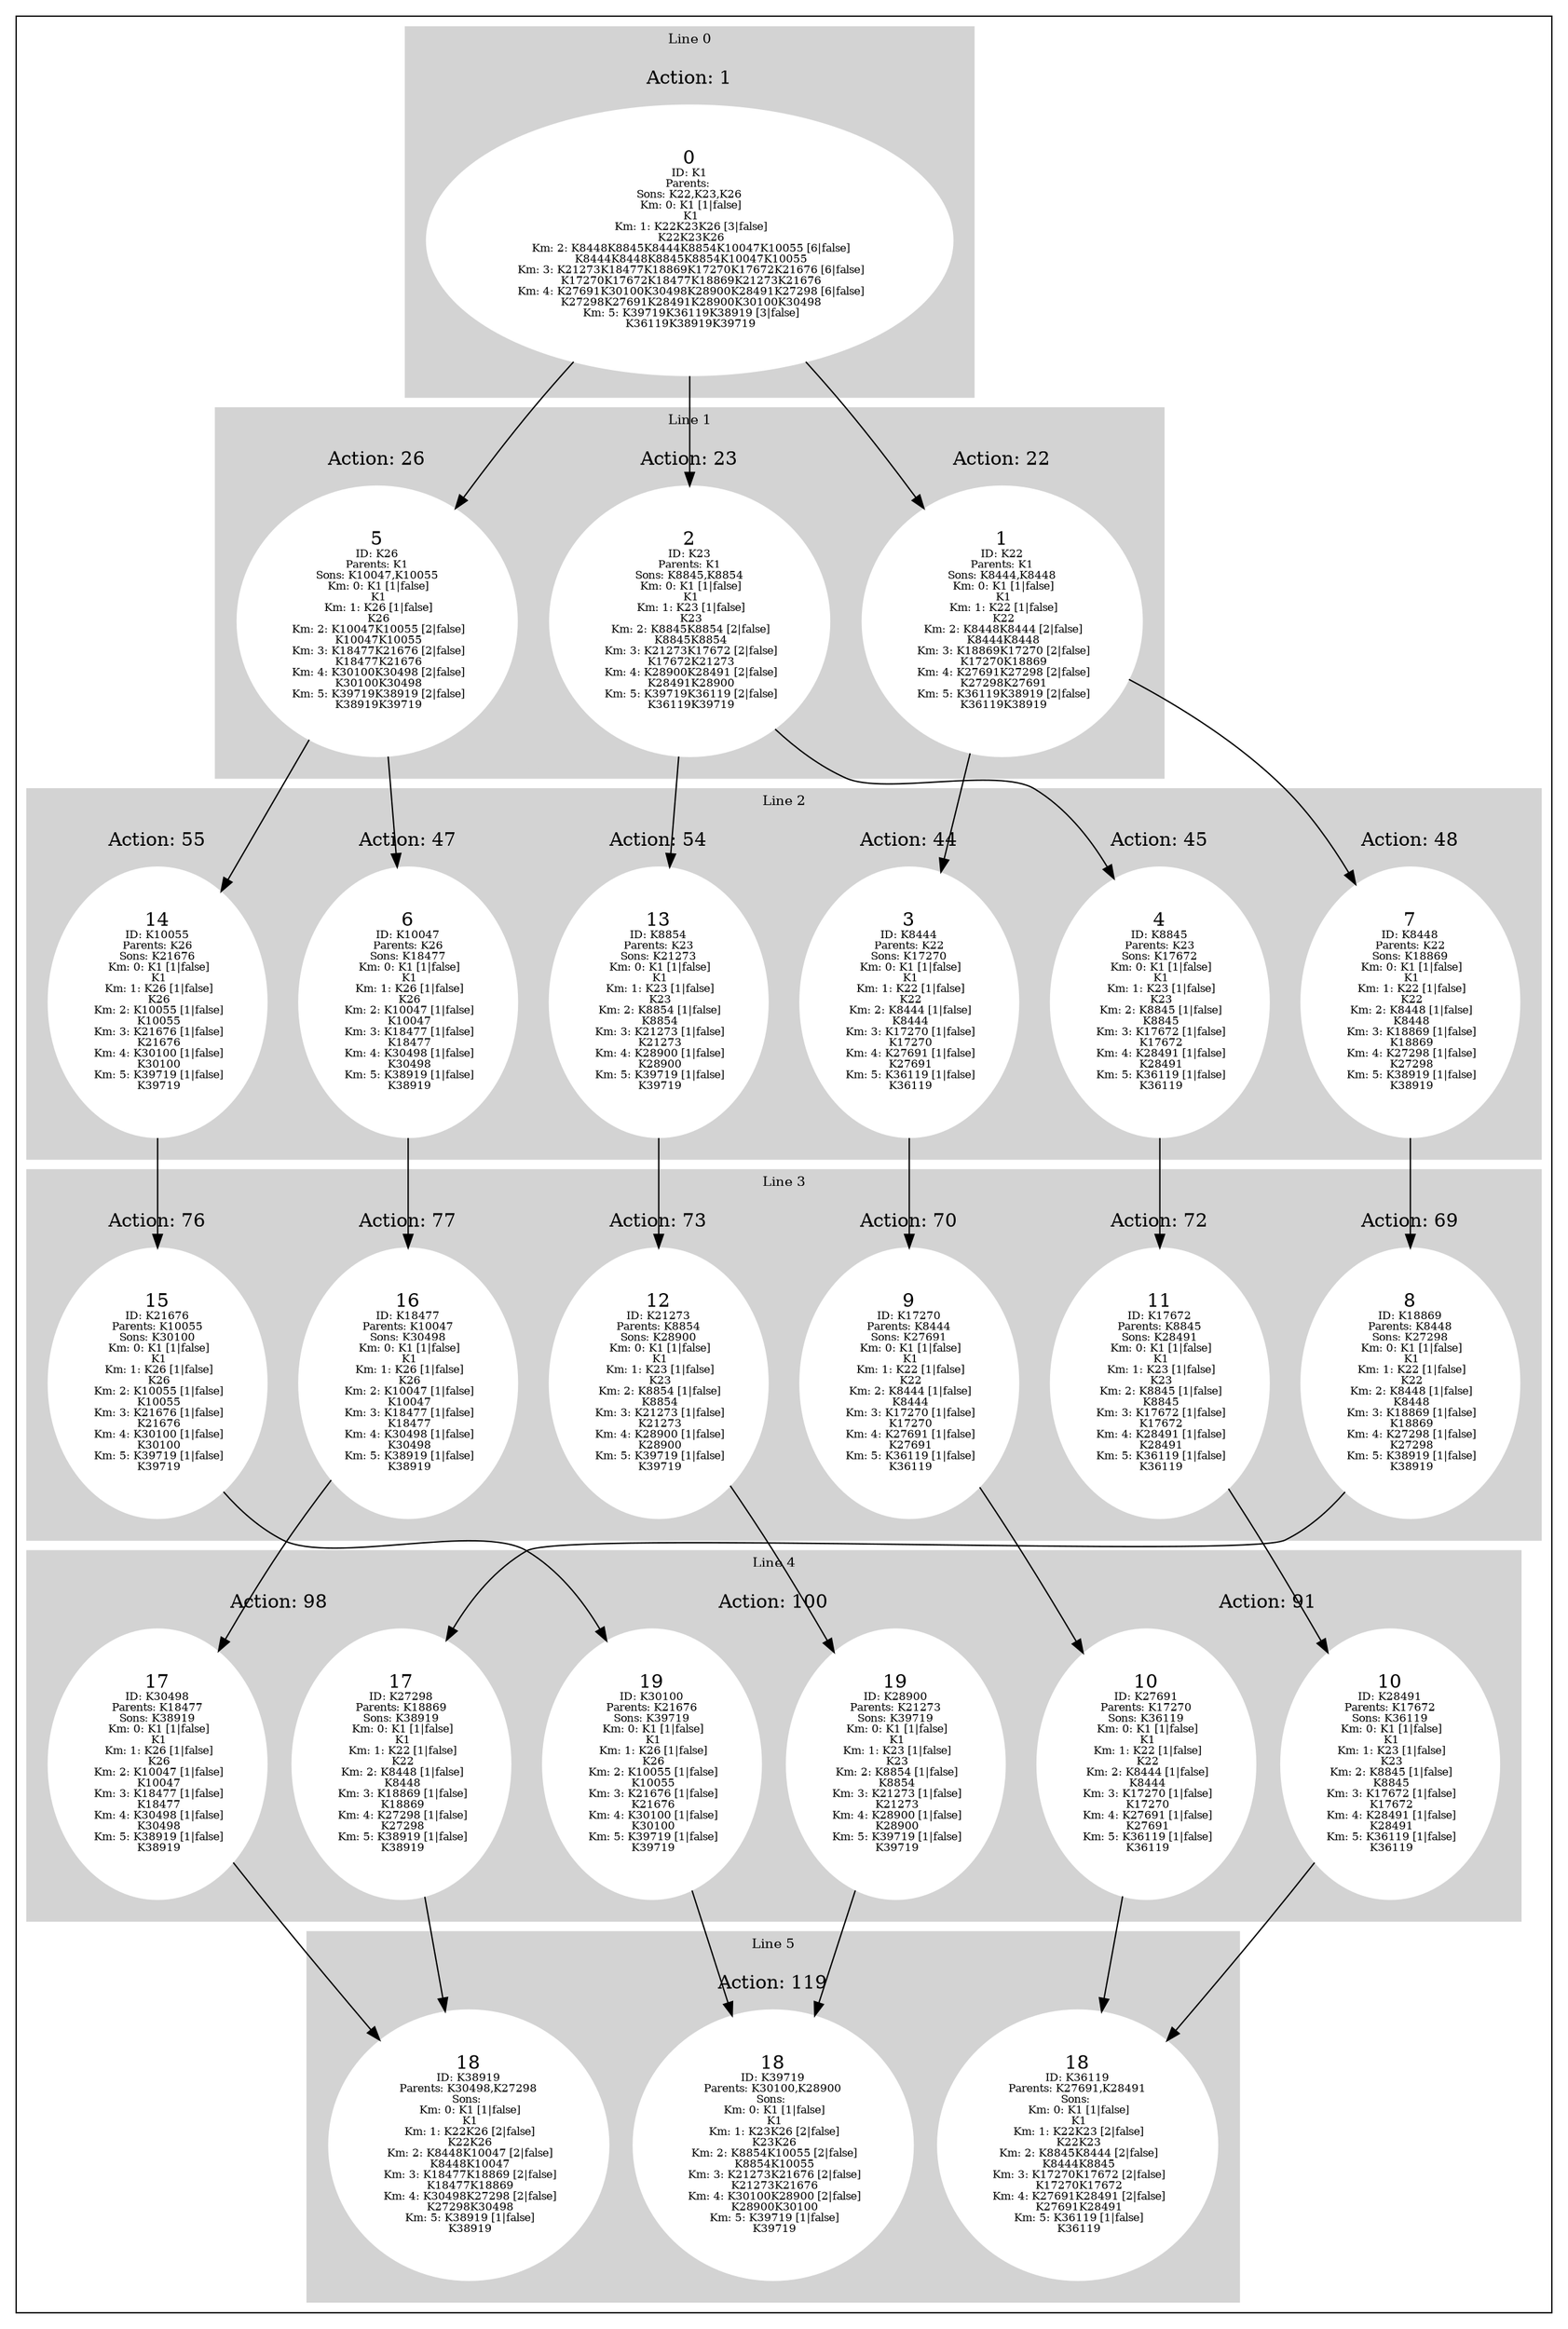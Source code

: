 digraph G {
subgraph cluster_info {
        subgraph cluster_0 {
        style=filled;
        color=lightgrey;
        node [style=filled,color=white];
        subgraph cluster_act_1 {
label = "Action: 1"step_K1 [label=<0<BR /><FONT POINT-SIZE="8">ID: K1</FONT><BR /><FONT POINT-SIZE="8">Parents: </FONT><BR /><FONT POINT-SIZE="8">Sons: K22,K23,K26</FONT><BR /><FONT POINT-SIZE="8"> Km: 0: K1 [1|false]<BR /> K1</FONT><BR /><FONT POINT-SIZE="8"> Km: 1: K22K23K26 [3|false]<BR /> K22K23K26</FONT><BR /><FONT POINT-SIZE="8"> Km: 2: K8448K8845K8444K8854K10047K10055 [6|false]<BR /> K8444K8448K8845K8854K10047K10055</FONT><BR /><FONT POINT-SIZE="8"> Km: 3: K21273K18477K18869K17270K17672K21676 [6|false]<BR /> K17270K17672K18477K18869K21273K21676</FONT><BR /><FONT POINT-SIZE="8"> Km: 4: K27691K30100K30498K28900K28491K27298 [6|false]<BR /> K27298K27691K28491K28900K30100K30498</FONT><BR /><FONT POINT-SIZE="8"> Km: 5: K39719K36119K38919 [3|false]<BR /> K36119K38919K39719</FONT>>]
}

        fontsize="10"
        label = "Line 0";
        }

        subgraph cluster_4 {
        style=filled;
        color=lightgrey;
        node [style=filled,color=white];
        subgraph cluster_act_91 {
label = "Action: 91"step_K27691 [label=<10<BR /><FONT POINT-SIZE="8">ID: K27691</FONT><BR /><FONT POINT-SIZE="8">Parents: K17270</FONT><BR /><FONT POINT-SIZE="8">Sons: K36119</FONT><BR /><FONT POINT-SIZE="8"> Km: 0: K1 [1|false]<BR /> K1</FONT><BR /><FONT POINT-SIZE="8"> Km: 1: K22 [1|false]<BR /> K22</FONT><BR /><FONT POINT-SIZE="8"> Km: 2: K8444 [1|false]<BR /> K8444</FONT><BR /><FONT POINT-SIZE="8"> Km: 3: K17270 [1|false]<BR /> K17270</FONT><BR /><FONT POINT-SIZE="8"> Km: 4: K27691 [1|false]<BR /> K27691</FONT><BR /><FONT POINT-SIZE="8"> Km: 5: K36119 [1|false]<BR /> K36119</FONT>>]
step_K28491 [label=<10<BR /><FONT POINT-SIZE="8">ID: K28491</FONT><BR /><FONT POINT-SIZE="8">Parents: K17672</FONT><BR /><FONT POINT-SIZE="8">Sons: K36119</FONT><BR /><FONT POINT-SIZE="8"> Km: 0: K1 [1|false]<BR /> K1</FONT><BR /><FONT POINT-SIZE="8"> Km: 1: K23 [1|false]<BR /> K23</FONT><BR /><FONT POINT-SIZE="8"> Km: 2: K8845 [1|false]<BR /> K8845</FONT><BR /><FONT POINT-SIZE="8"> Km: 3: K17672 [1|false]<BR /> K17672</FONT><BR /><FONT POINT-SIZE="8"> Km: 4: K28491 [1|false]<BR /> K28491</FONT><BR /><FONT POINT-SIZE="8"> Km: 5: K36119 [1|false]<BR /> K36119</FONT>>]
}
subgraph cluster_act_100 {
label = "Action: 100"step_K30100 [label=<19<BR /><FONT POINT-SIZE="8">ID: K30100</FONT><BR /><FONT POINT-SIZE="8">Parents: K21676</FONT><BR /><FONT POINT-SIZE="8">Sons: K39719</FONT><BR /><FONT POINT-SIZE="8"> Km: 0: K1 [1|false]<BR /> K1</FONT><BR /><FONT POINT-SIZE="8"> Km: 1: K26 [1|false]<BR /> K26</FONT><BR /><FONT POINT-SIZE="8"> Km: 2: K10055 [1|false]<BR /> K10055</FONT><BR /><FONT POINT-SIZE="8"> Km: 3: K21676 [1|false]<BR /> K21676</FONT><BR /><FONT POINT-SIZE="8"> Km: 4: K30100 [1|false]<BR /> K30100</FONT><BR /><FONT POINT-SIZE="8"> Km: 5: K39719 [1|false]<BR /> K39719</FONT>>]
step_K28900 [label=<19<BR /><FONT POINT-SIZE="8">ID: K28900</FONT><BR /><FONT POINT-SIZE="8">Parents: K21273</FONT><BR /><FONT POINT-SIZE="8">Sons: K39719</FONT><BR /><FONT POINT-SIZE="8"> Km: 0: K1 [1|false]<BR /> K1</FONT><BR /><FONT POINT-SIZE="8"> Km: 1: K23 [1|false]<BR /> K23</FONT><BR /><FONT POINT-SIZE="8"> Km: 2: K8854 [1|false]<BR /> K8854</FONT><BR /><FONT POINT-SIZE="8"> Km: 3: K21273 [1|false]<BR /> K21273</FONT><BR /><FONT POINT-SIZE="8"> Km: 4: K28900 [1|false]<BR /> K28900</FONT><BR /><FONT POINT-SIZE="8"> Km: 5: K39719 [1|false]<BR /> K39719</FONT>>]
}
subgraph cluster_act_98 {
label = "Action: 98"step_K30498 [label=<17<BR /><FONT POINT-SIZE="8">ID: K30498</FONT><BR /><FONT POINT-SIZE="8">Parents: K18477</FONT><BR /><FONT POINT-SIZE="8">Sons: K38919</FONT><BR /><FONT POINT-SIZE="8"> Km: 0: K1 [1|false]<BR /> K1</FONT><BR /><FONT POINT-SIZE="8"> Km: 1: K26 [1|false]<BR /> K26</FONT><BR /><FONT POINT-SIZE="8"> Km: 2: K10047 [1|false]<BR /> K10047</FONT><BR /><FONT POINT-SIZE="8"> Km: 3: K18477 [1|false]<BR /> K18477</FONT><BR /><FONT POINT-SIZE="8"> Km: 4: K30498 [1|false]<BR /> K30498</FONT><BR /><FONT POINT-SIZE="8"> Km: 5: K38919 [1|false]<BR /> K38919</FONT>>]
step_K27298 [label=<17<BR /><FONT POINT-SIZE="8">ID: K27298</FONT><BR /><FONT POINT-SIZE="8">Parents: K18869</FONT><BR /><FONT POINT-SIZE="8">Sons: K38919</FONT><BR /><FONT POINT-SIZE="8"> Km: 0: K1 [1|false]<BR /> K1</FONT><BR /><FONT POINT-SIZE="8"> Km: 1: K22 [1|false]<BR /> K22</FONT><BR /><FONT POINT-SIZE="8"> Km: 2: K8448 [1|false]<BR /> K8448</FONT><BR /><FONT POINT-SIZE="8"> Km: 3: K18869 [1|false]<BR /> K18869</FONT><BR /><FONT POINT-SIZE="8"> Km: 4: K27298 [1|false]<BR /> K27298</FONT><BR /><FONT POINT-SIZE="8"> Km: 5: K38919 [1|false]<BR /> K38919</FONT>>]
}
subgraph cluster_act_100 {
label = "Action: 100"step_K30100 [label=<19<BR /><FONT POINT-SIZE="8">ID: K30100</FONT><BR /><FONT POINT-SIZE="8">Parents: K21676</FONT><BR /><FONT POINT-SIZE="8">Sons: K39719</FONT><BR /><FONT POINT-SIZE="8"> Km: 0: K1 [1|false]<BR /> K1</FONT><BR /><FONT POINT-SIZE="8"> Km: 1: K26 [1|false]<BR /> K26</FONT><BR /><FONT POINT-SIZE="8"> Km: 2: K10055 [1|false]<BR /> K10055</FONT><BR /><FONT POINT-SIZE="8"> Km: 3: K21676 [1|false]<BR /> K21676</FONT><BR /><FONT POINT-SIZE="8"> Km: 4: K30100 [1|false]<BR /> K30100</FONT><BR /><FONT POINT-SIZE="8"> Km: 5: K39719 [1|false]<BR /> K39719</FONT>>]
step_K28900 [label=<19<BR /><FONT POINT-SIZE="8">ID: K28900</FONT><BR /><FONT POINT-SIZE="8">Parents: K21273</FONT><BR /><FONT POINT-SIZE="8">Sons: K39719</FONT><BR /><FONT POINT-SIZE="8"> Km: 0: K1 [1|false]<BR /> K1</FONT><BR /><FONT POINT-SIZE="8"> Km: 1: K23 [1|false]<BR /> K23</FONT><BR /><FONT POINT-SIZE="8"> Km: 2: K8854 [1|false]<BR /> K8854</FONT><BR /><FONT POINT-SIZE="8"> Km: 3: K21273 [1|false]<BR /> K21273</FONT><BR /><FONT POINT-SIZE="8"> Km: 4: K28900 [1|false]<BR /> K28900</FONT><BR /><FONT POINT-SIZE="8"> Km: 5: K39719 [1|false]<BR /> K39719</FONT>>]
}
subgraph cluster_act_91 {
label = "Action: 91"step_K27691 [label=<10<BR /><FONT POINT-SIZE="8">ID: K27691</FONT><BR /><FONT POINT-SIZE="8">Parents: K17270</FONT><BR /><FONT POINT-SIZE="8">Sons: K36119</FONT><BR /><FONT POINT-SIZE="8"> Km: 0: K1 [1|false]<BR /> K1</FONT><BR /><FONT POINT-SIZE="8"> Km: 1: K22 [1|false]<BR /> K22</FONT><BR /><FONT POINT-SIZE="8"> Km: 2: K8444 [1|false]<BR /> K8444</FONT><BR /><FONT POINT-SIZE="8"> Km: 3: K17270 [1|false]<BR /> K17270</FONT><BR /><FONT POINT-SIZE="8"> Km: 4: K27691 [1|false]<BR /> K27691</FONT><BR /><FONT POINT-SIZE="8"> Km: 5: K36119 [1|false]<BR /> K36119</FONT>>]
step_K28491 [label=<10<BR /><FONT POINT-SIZE="8">ID: K28491</FONT><BR /><FONT POINT-SIZE="8">Parents: K17672</FONT><BR /><FONT POINT-SIZE="8">Sons: K36119</FONT><BR /><FONT POINT-SIZE="8"> Km: 0: K1 [1|false]<BR /> K1</FONT><BR /><FONT POINT-SIZE="8"> Km: 1: K23 [1|false]<BR /> K23</FONT><BR /><FONT POINT-SIZE="8"> Km: 2: K8845 [1|false]<BR /> K8845</FONT><BR /><FONT POINT-SIZE="8"> Km: 3: K17672 [1|false]<BR /> K17672</FONT><BR /><FONT POINT-SIZE="8"> Km: 4: K28491 [1|false]<BR /> K28491</FONT><BR /><FONT POINT-SIZE="8"> Km: 5: K36119 [1|false]<BR /> K36119</FONT>>]
}
subgraph cluster_act_98 {
label = "Action: 98"step_K30498 [label=<17<BR /><FONT POINT-SIZE="8">ID: K30498</FONT><BR /><FONT POINT-SIZE="8">Parents: K18477</FONT><BR /><FONT POINT-SIZE="8">Sons: K38919</FONT><BR /><FONT POINT-SIZE="8"> Km: 0: K1 [1|false]<BR /> K1</FONT><BR /><FONT POINT-SIZE="8"> Km: 1: K26 [1|false]<BR /> K26</FONT><BR /><FONT POINT-SIZE="8"> Km: 2: K10047 [1|false]<BR /> K10047</FONT><BR /><FONT POINT-SIZE="8"> Km: 3: K18477 [1|false]<BR /> K18477</FONT><BR /><FONT POINT-SIZE="8"> Km: 4: K30498 [1|false]<BR /> K30498</FONT><BR /><FONT POINT-SIZE="8"> Km: 5: K38919 [1|false]<BR /> K38919</FONT>>]
step_K27298 [label=<17<BR /><FONT POINT-SIZE="8">ID: K27298</FONT><BR /><FONT POINT-SIZE="8">Parents: K18869</FONT><BR /><FONT POINT-SIZE="8">Sons: K38919</FONT><BR /><FONT POINT-SIZE="8"> Km: 0: K1 [1|false]<BR /> K1</FONT><BR /><FONT POINT-SIZE="8"> Km: 1: K22 [1|false]<BR /> K22</FONT><BR /><FONT POINT-SIZE="8"> Km: 2: K8448 [1|false]<BR /> K8448</FONT><BR /><FONT POINT-SIZE="8"> Km: 3: K18869 [1|false]<BR /> K18869</FONT><BR /><FONT POINT-SIZE="8"> Km: 4: K27298 [1|false]<BR /> K27298</FONT><BR /><FONT POINT-SIZE="8"> Km: 5: K38919 [1|false]<BR /> K38919</FONT>>]
}

        fontsize="10"
        label = "Line 4";
        }

        subgraph cluster_2 {
        style=filled;
        color=lightgrey;
        node [style=filled,color=white];
        subgraph cluster_act_48 {
label = "Action: 48"step_K8448 [label=<7<BR /><FONT POINT-SIZE="8">ID: K8448</FONT><BR /><FONT POINT-SIZE="8">Parents: K22</FONT><BR /><FONT POINT-SIZE="8">Sons: K18869</FONT><BR /><FONT POINT-SIZE="8"> Km: 0: K1 [1|false]<BR /> K1</FONT><BR /><FONT POINT-SIZE="8"> Km: 1: K22 [1|false]<BR /> K22</FONT><BR /><FONT POINT-SIZE="8"> Km: 2: K8448 [1|false]<BR /> K8448</FONT><BR /><FONT POINT-SIZE="8"> Km: 3: K18869 [1|false]<BR /> K18869</FONT><BR /><FONT POINT-SIZE="8"> Km: 4: K27298 [1|false]<BR /> K27298</FONT><BR /><FONT POINT-SIZE="8"> Km: 5: K38919 [1|false]<BR /> K38919</FONT>>]
}
subgraph cluster_act_45 {
label = "Action: 45"step_K8845 [label=<4<BR /><FONT POINT-SIZE="8">ID: K8845</FONT><BR /><FONT POINT-SIZE="8">Parents: K23</FONT><BR /><FONT POINT-SIZE="8">Sons: K17672</FONT><BR /><FONT POINT-SIZE="8"> Km: 0: K1 [1|false]<BR /> K1</FONT><BR /><FONT POINT-SIZE="8"> Km: 1: K23 [1|false]<BR /> K23</FONT><BR /><FONT POINT-SIZE="8"> Km: 2: K8845 [1|false]<BR /> K8845</FONT><BR /><FONT POINT-SIZE="8"> Km: 3: K17672 [1|false]<BR /> K17672</FONT><BR /><FONT POINT-SIZE="8"> Km: 4: K28491 [1|false]<BR /> K28491</FONT><BR /><FONT POINT-SIZE="8"> Km: 5: K36119 [1|false]<BR /> K36119</FONT>>]
}
subgraph cluster_act_44 {
label = "Action: 44"step_K8444 [label=<3<BR /><FONT POINT-SIZE="8">ID: K8444</FONT><BR /><FONT POINT-SIZE="8">Parents: K22</FONT><BR /><FONT POINT-SIZE="8">Sons: K17270</FONT><BR /><FONT POINT-SIZE="8"> Km: 0: K1 [1|false]<BR /> K1</FONT><BR /><FONT POINT-SIZE="8"> Km: 1: K22 [1|false]<BR /> K22</FONT><BR /><FONT POINT-SIZE="8"> Km: 2: K8444 [1|false]<BR /> K8444</FONT><BR /><FONT POINT-SIZE="8"> Km: 3: K17270 [1|false]<BR /> K17270</FONT><BR /><FONT POINT-SIZE="8"> Km: 4: K27691 [1|false]<BR /> K27691</FONT><BR /><FONT POINT-SIZE="8"> Km: 5: K36119 [1|false]<BR /> K36119</FONT>>]
}
subgraph cluster_act_54 {
label = "Action: 54"step_K8854 [label=<13<BR /><FONT POINT-SIZE="8">ID: K8854</FONT><BR /><FONT POINT-SIZE="8">Parents: K23</FONT><BR /><FONT POINT-SIZE="8">Sons: K21273</FONT><BR /><FONT POINT-SIZE="8"> Km: 0: K1 [1|false]<BR /> K1</FONT><BR /><FONT POINT-SIZE="8"> Km: 1: K23 [1|false]<BR /> K23</FONT><BR /><FONT POINT-SIZE="8"> Km: 2: K8854 [1|false]<BR /> K8854</FONT><BR /><FONT POINT-SIZE="8"> Km: 3: K21273 [1|false]<BR /> K21273</FONT><BR /><FONT POINT-SIZE="8"> Km: 4: K28900 [1|false]<BR /> K28900</FONT><BR /><FONT POINT-SIZE="8"> Km: 5: K39719 [1|false]<BR /> K39719</FONT>>]
}
subgraph cluster_act_47 {
label = "Action: 47"step_K10047 [label=<6<BR /><FONT POINT-SIZE="8">ID: K10047</FONT><BR /><FONT POINT-SIZE="8">Parents: K26</FONT><BR /><FONT POINT-SIZE="8">Sons: K18477</FONT><BR /><FONT POINT-SIZE="8"> Km: 0: K1 [1|false]<BR /> K1</FONT><BR /><FONT POINT-SIZE="8"> Km: 1: K26 [1|false]<BR /> K26</FONT><BR /><FONT POINT-SIZE="8"> Km: 2: K10047 [1|false]<BR /> K10047</FONT><BR /><FONT POINT-SIZE="8"> Km: 3: K18477 [1|false]<BR /> K18477</FONT><BR /><FONT POINT-SIZE="8"> Km: 4: K30498 [1|false]<BR /> K30498</FONT><BR /><FONT POINT-SIZE="8"> Km: 5: K38919 [1|false]<BR /> K38919</FONT>>]
}
subgraph cluster_act_55 {
label = "Action: 55"step_K10055 [label=<14<BR /><FONT POINT-SIZE="8">ID: K10055</FONT><BR /><FONT POINT-SIZE="8">Parents: K26</FONT><BR /><FONT POINT-SIZE="8">Sons: K21676</FONT><BR /><FONT POINT-SIZE="8"> Km: 0: K1 [1|false]<BR /> K1</FONT><BR /><FONT POINT-SIZE="8"> Km: 1: K26 [1|false]<BR /> K26</FONT><BR /><FONT POINT-SIZE="8"> Km: 2: K10055 [1|false]<BR /> K10055</FONT><BR /><FONT POINT-SIZE="8"> Km: 3: K21676 [1|false]<BR /> K21676</FONT><BR /><FONT POINT-SIZE="8"> Km: 4: K30100 [1|false]<BR /> K30100</FONT><BR /><FONT POINT-SIZE="8"> Km: 5: K39719 [1|false]<BR /> K39719</FONT>>]
}

        fontsize="10"
        label = "Line 2";
        }

        subgraph cluster_3 {
        style=filled;
        color=lightgrey;
        node [style=filled,color=white];
        subgraph cluster_act_73 {
label = "Action: 73"step_K21273 [label=<12<BR /><FONT POINT-SIZE="8">ID: K21273</FONT><BR /><FONT POINT-SIZE="8">Parents: K8854</FONT><BR /><FONT POINT-SIZE="8">Sons: K28900</FONT><BR /><FONT POINT-SIZE="8"> Km: 0: K1 [1|false]<BR /> K1</FONT><BR /><FONT POINT-SIZE="8"> Km: 1: K23 [1|false]<BR /> K23</FONT><BR /><FONT POINT-SIZE="8"> Km: 2: K8854 [1|false]<BR /> K8854</FONT><BR /><FONT POINT-SIZE="8"> Km: 3: K21273 [1|false]<BR /> K21273</FONT><BR /><FONT POINT-SIZE="8"> Km: 4: K28900 [1|false]<BR /> K28900</FONT><BR /><FONT POINT-SIZE="8"> Km: 5: K39719 [1|false]<BR /> K39719</FONT>>]
}
subgraph cluster_act_77 {
label = "Action: 77"step_K18477 [label=<16<BR /><FONT POINT-SIZE="8">ID: K18477</FONT><BR /><FONT POINT-SIZE="8">Parents: K10047</FONT><BR /><FONT POINT-SIZE="8">Sons: K30498</FONT><BR /><FONT POINT-SIZE="8"> Km: 0: K1 [1|false]<BR /> K1</FONT><BR /><FONT POINT-SIZE="8"> Km: 1: K26 [1|false]<BR /> K26</FONT><BR /><FONT POINT-SIZE="8"> Km: 2: K10047 [1|false]<BR /> K10047</FONT><BR /><FONT POINT-SIZE="8"> Km: 3: K18477 [1|false]<BR /> K18477</FONT><BR /><FONT POINT-SIZE="8"> Km: 4: K30498 [1|false]<BR /> K30498</FONT><BR /><FONT POINT-SIZE="8"> Km: 5: K38919 [1|false]<BR /> K38919</FONT>>]
}
subgraph cluster_act_69 {
label = "Action: 69"step_K18869 [label=<8<BR /><FONT POINT-SIZE="8">ID: K18869</FONT><BR /><FONT POINT-SIZE="8">Parents: K8448</FONT><BR /><FONT POINT-SIZE="8">Sons: K27298</FONT><BR /><FONT POINT-SIZE="8"> Km: 0: K1 [1|false]<BR /> K1</FONT><BR /><FONT POINT-SIZE="8"> Km: 1: K22 [1|false]<BR /> K22</FONT><BR /><FONT POINT-SIZE="8"> Km: 2: K8448 [1|false]<BR /> K8448</FONT><BR /><FONT POINT-SIZE="8"> Km: 3: K18869 [1|false]<BR /> K18869</FONT><BR /><FONT POINT-SIZE="8"> Km: 4: K27298 [1|false]<BR /> K27298</FONT><BR /><FONT POINT-SIZE="8"> Km: 5: K38919 [1|false]<BR /> K38919</FONT>>]
}
subgraph cluster_act_70 {
label = "Action: 70"step_K17270 [label=<9<BR /><FONT POINT-SIZE="8">ID: K17270</FONT><BR /><FONT POINT-SIZE="8">Parents: K8444</FONT><BR /><FONT POINT-SIZE="8">Sons: K27691</FONT><BR /><FONT POINT-SIZE="8"> Km: 0: K1 [1|false]<BR /> K1</FONT><BR /><FONT POINT-SIZE="8"> Km: 1: K22 [1|false]<BR /> K22</FONT><BR /><FONT POINT-SIZE="8"> Km: 2: K8444 [1|false]<BR /> K8444</FONT><BR /><FONT POINT-SIZE="8"> Km: 3: K17270 [1|false]<BR /> K17270</FONT><BR /><FONT POINT-SIZE="8"> Km: 4: K27691 [1|false]<BR /> K27691</FONT><BR /><FONT POINT-SIZE="8"> Km: 5: K36119 [1|false]<BR /> K36119</FONT>>]
}
subgraph cluster_act_72 {
label = "Action: 72"step_K17672 [label=<11<BR /><FONT POINT-SIZE="8">ID: K17672</FONT><BR /><FONT POINT-SIZE="8">Parents: K8845</FONT><BR /><FONT POINT-SIZE="8">Sons: K28491</FONT><BR /><FONT POINT-SIZE="8"> Km: 0: K1 [1|false]<BR /> K1</FONT><BR /><FONT POINT-SIZE="8"> Km: 1: K23 [1|false]<BR /> K23</FONT><BR /><FONT POINT-SIZE="8"> Km: 2: K8845 [1|false]<BR /> K8845</FONT><BR /><FONT POINT-SIZE="8"> Km: 3: K17672 [1|false]<BR /> K17672</FONT><BR /><FONT POINT-SIZE="8"> Km: 4: K28491 [1|false]<BR /> K28491</FONT><BR /><FONT POINT-SIZE="8"> Km: 5: K36119 [1|false]<BR /> K36119</FONT>>]
}
subgraph cluster_act_76 {
label = "Action: 76"step_K21676 [label=<15<BR /><FONT POINT-SIZE="8">ID: K21676</FONT><BR /><FONT POINT-SIZE="8">Parents: K10055</FONT><BR /><FONT POINT-SIZE="8">Sons: K30100</FONT><BR /><FONT POINT-SIZE="8"> Km: 0: K1 [1|false]<BR /> K1</FONT><BR /><FONT POINT-SIZE="8"> Km: 1: K26 [1|false]<BR /> K26</FONT><BR /><FONT POINT-SIZE="8"> Km: 2: K10055 [1|false]<BR /> K10055</FONT><BR /><FONT POINT-SIZE="8"> Km: 3: K21676 [1|false]<BR /> K21676</FONT><BR /><FONT POINT-SIZE="8"> Km: 4: K30100 [1|false]<BR /> K30100</FONT><BR /><FONT POINT-SIZE="8"> Km: 5: K39719 [1|false]<BR /> K39719</FONT>>]
}

        fontsize="10"
        label = "Line 3";
        }

        subgraph cluster_5 {
        style=filled;
        color=lightgrey;
        node [style=filled,color=white];
        subgraph cluster_act_119 {
label = "Action: 119"step_K39719 [label=<18<BR /><FONT POINT-SIZE="8">ID: K39719</FONT><BR /><FONT POINT-SIZE="8">Parents: K30100,K28900</FONT><BR /><FONT POINT-SIZE="8">Sons: </FONT><BR /><FONT POINT-SIZE="8"> Km: 0: K1 [1|false]<BR /> K1</FONT><BR /><FONT POINT-SIZE="8"> Km: 1: K23K26 [2|false]<BR /> K23K26</FONT><BR /><FONT POINT-SIZE="8"> Km: 2: K8854K10055 [2|false]<BR /> K8854K10055</FONT><BR /><FONT POINT-SIZE="8"> Km: 3: K21273K21676 [2|false]<BR /> K21273K21676</FONT><BR /><FONT POINT-SIZE="8"> Km: 4: K30100K28900 [2|false]<BR /> K28900K30100</FONT><BR /><FONT POINT-SIZE="8"> Km: 5: K39719 [1|false]<BR /> K39719</FONT>>]
step_K36119 [label=<18<BR /><FONT POINT-SIZE="8">ID: K36119</FONT><BR /><FONT POINT-SIZE="8">Parents: K27691,K28491</FONT><BR /><FONT POINT-SIZE="8">Sons: </FONT><BR /><FONT POINT-SIZE="8"> Km: 0: K1 [1|false]<BR /> K1</FONT><BR /><FONT POINT-SIZE="8"> Km: 1: K22K23 [2|false]<BR /> K22K23</FONT><BR /><FONT POINT-SIZE="8"> Km: 2: K8845K8444 [2|false]<BR /> K8444K8845</FONT><BR /><FONT POINT-SIZE="8"> Km: 3: K17270K17672 [2|false]<BR /> K17270K17672</FONT><BR /><FONT POINT-SIZE="8"> Km: 4: K27691K28491 [2|false]<BR /> K27691K28491</FONT><BR /><FONT POINT-SIZE="8"> Km: 5: K36119 [1|false]<BR /> K36119</FONT>>]
step_K38919 [label=<18<BR /><FONT POINT-SIZE="8">ID: K38919</FONT><BR /><FONT POINT-SIZE="8">Parents: K30498,K27298</FONT><BR /><FONT POINT-SIZE="8">Sons: </FONT><BR /><FONT POINT-SIZE="8"> Km: 0: K1 [1|false]<BR /> K1</FONT><BR /><FONT POINT-SIZE="8"> Km: 1: K22K26 [2|false]<BR /> K22K26</FONT><BR /><FONT POINT-SIZE="8"> Km: 2: K8448K10047 [2|false]<BR /> K8448K10047</FONT><BR /><FONT POINT-SIZE="8"> Km: 3: K18477K18869 [2|false]<BR /> K18477K18869</FONT><BR /><FONT POINT-SIZE="8"> Km: 4: K30498K27298 [2|false]<BR /> K27298K30498</FONT><BR /><FONT POINT-SIZE="8"> Km: 5: K38919 [1|false]<BR /> K38919</FONT>>]
}
subgraph cluster_act_119 {
label = "Action: 119"step_K39719 [label=<18<BR /><FONT POINT-SIZE="8">ID: K39719</FONT><BR /><FONT POINT-SIZE="8">Parents: K30100,K28900</FONT><BR /><FONT POINT-SIZE="8">Sons: </FONT><BR /><FONT POINT-SIZE="8"> Km: 0: K1 [1|false]<BR /> K1</FONT><BR /><FONT POINT-SIZE="8"> Km: 1: K23K26 [2|false]<BR /> K23K26</FONT><BR /><FONT POINT-SIZE="8"> Km: 2: K8854K10055 [2|false]<BR /> K8854K10055</FONT><BR /><FONT POINT-SIZE="8"> Km: 3: K21273K21676 [2|false]<BR /> K21273K21676</FONT><BR /><FONT POINT-SIZE="8"> Km: 4: K30100K28900 [2|false]<BR /> K28900K30100</FONT><BR /><FONT POINT-SIZE="8"> Km: 5: K39719 [1|false]<BR /> K39719</FONT>>]
step_K36119 [label=<18<BR /><FONT POINT-SIZE="8">ID: K36119</FONT><BR /><FONT POINT-SIZE="8">Parents: K27691,K28491</FONT><BR /><FONT POINT-SIZE="8">Sons: </FONT><BR /><FONT POINT-SIZE="8"> Km: 0: K1 [1|false]<BR /> K1</FONT><BR /><FONT POINT-SIZE="8"> Km: 1: K22K23 [2|false]<BR /> K22K23</FONT><BR /><FONT POINT-SIZE="8"> Km: 2: K8845K8444 [2|false]<BR /> K8444K8845</FONT><BR /><FONT POINT-SIZE="8"> Km: 3: K17270K17672 [2|false]<BR /> K17270K17672</FONT><BR /><FONT POINT-SIZE="8"> Km: 4: K27691K28491 [2|false]<BR /> K27691K28491</FONT><BR /><FONT POINT-SIZE="8"> Km: 5: K36119 [1|false]<BR /> K36119</FONT>>]
step_K38919 [label=<18<BR /><FONT POINT-SIZE="8">ID: K38919</FONT><BR /><FONT POINT-SIZE="8">Parents: K30498,K27298</FONT><BR /><FONT POINT-SIZE="8">Sons: </FONT><BR /><FONT POINT-SIZE="8"> Km: 0: K1 [1|false]<BR /> K1</FONT><BR /><FONT POINT-SIZE="8"> Km: 1: K22K26 [2|false]<BR /> K22K26</FONT><BR /><FONT POINT-SIZE="8"> Km: 2: K8448K10047 [2|false]<BR /> K8448K10047</FONT><BR /><FONT POINT-SIZE="8"> Km: 3: K18477K18869 [2|false]<BR /> K18477K18869</FONT><BR /><FONT POINT-SIZE="8"> Km: 4: K30498K27298 [2|false]<BR /> K27298K30498</FONT><BR /><FONT POINT-SIZE="8"> Km: 5: K38919 [1|false]<BR /> K38919</FONT>>]
}
subgraph cluster_act_119 {
label = "Action: 119"step_K39719 [label=<18<BR /><FONT POINT-SIZE="8">ID: K39719</FONT><BR /><FONT POINT-SIZE="8">Parents: K30100,K28900</FONT><BR /><FONT POINT-SIZE="8">Sons: </FONT><BR /><FONT POINT-SIZE="8"> Km: 0: K1 [1|false]<BR /> K1</FONT><BR /><FONT POINT-SIZE="8"> Km: 1: K23K26 [2|false]<BR /> K23K26</FONT><BR /><FONT POINT-SIZE="8"> Km: 2: K8854K10055 [2|false]<BR /> K8854K10055</FONT><BR /><FONT POINT-SIZE="8"> Km: 3: K21273K21676 [2|false]<BR /> K21273K21676</FONT><BR /><FONT POINT-SIZE="8"> Km: 4: K30100K28900 [2|false]<BR /> K28900K30100</FONT><BR /><FONT POINT-SIZE="8"> Km: 5: K39719 [1|false]<BR /> K39719</FONT>>]
step_K36119 [label=<18<BR /><FONT POINT-SIZE="8">ID: K36119</FONT><BR /><FONT POINT-SIZE="8">Parents: K27691,K28491</FONT><BR /><FONT POINT-SIZE="8">Sons: </FONT><BR /><FONT POINT-SIZE="8"> Km: 0: K1 [1|false]<BR /> K1</FONT><BR /><FONT POINT-SIZE="8"> Km: 1: K22K23 [2|false]<BR /> K22K23</FONT><BR /><FONT POINT-SIZE="8"> Km: 2: K8845K8444 [2|false]<BR /> K8444K8845</FONT><BR /><FONT POINT-SIZE="8"> Km: 3: K17270K17672 [2|false]<BR /> K17270K17672</FONT><BR /><FONT POINT-SIZE="8"> Km: 4: K27691K28491 [2|false]<BR /> K27691K28491</FONT><BR /><FONT POINT-SIZE="8"> Km: 5: K36119 [1|false]<BR /> K36119</FONT>>]
step_K38919 [label=<18<BR /><FONT POINT-SIZE="8">ID: K38919</FONT><BR /><FONT POINT-SIZE="8">Parents: K30498,K27298</FONT><BR /><FONT POINT-SIZE="8">Sons: </FONT><BR /><FONT POINT-SIZE="8"> Km: 0: K1 [1|false]<BR /> K1</FONT><BR /><FONT POINT-SIZE="8"> Km: 1: K22K26 [2|false]<BR /> K22K26</FONT><BR /><FONT POINT-SIZE="8"> Km: 2: K8448K10047 [2|false]<BR /> K8448K10047</FONT><BR /><FONT POINT-SIZE="8"> Km: 3: K18477K18869 [2|false]<BR /> K18477K18869</FONT><BR /><FONT POINT-SIZE="8"> Km: 4: K30498K27298 [2|false]<BR /> K27298K30498</FONT><BR /><FONT POINT-SIZE="8"> Km: 5: K38919 [1|false]<BR /> K38919</FONT>>]
}

        fontsize="10"
        label = "Line 5";
        }

        subgraph cluster_1 {
        style=filled;
        color=lightgrey;
        node [style=filled,color=white];
        subgraph cluster_act_22 {
label = "Action: 22"step_K22 [label=<1<BR /><FONT POINT-SIZE="8">ID: K22</FONT><BR /><FONT POINT-SIZE="8">Parents: K1</FONT><BR /><FONT POINT-SIZE="8">Sons: K8444,K8448</FONT><BR /><FONT POINT-SIZE="8"> Km: 0: K1 [1|false]<BR /> K1</FONT><BR /><FONT POINT-SIZE="8"> Km: 1: K22 [1|false]<BR /> K22</FONT><BR /><FONT POINT-SIZE="8"> Km: 2: K8448K8444 [2|false]<BR /> K8444K8448</FONT><BR /><FONT POINT-SIZE="8"> Km: 3: K18869K17270 [2|false]<BR /> K17270K18869</FONT><BR /><FONT POINT-SIZE="8"> Km: 4: K27691K27298 [2|false]<BR /> K27298K27691</FONT><BR /><FONT POINT-SIZE="8"> Km: 5: K36119K38919 [2|false]<BR /> K36119K38919</FONT>>]
}
subgraph cluster_act_23 {
label = "Action: 23"step_K23 [label=<2<BR /><FONT POINT-SIZE="8">ID: K23</FONT><BR /><FONT POINT-SIZE="8">Parents: K1</FONT><BR /><FONT POINT-SIZE="8">Sons: K8845,K8854</FONT><BR /><FONT POINT-SIZE="8"> Km: 0: K1 [1|false]<BR /> K1</FONT><BR /><FONT POINT-SIZE="8"> Km: 1: K23 [1|false]<BR /> K23</FONT><BR /><FONT POINT-SIZE="8"> Km: 2: K8845K8854 [2|false]<BR /> K8845K8854</FONT><BR /><FONT POINT-SIZE="8"> Km: 3: K21273K17672 [2|false]<BR /> K17672K21273</FONT><BR /><FONT POINT-SIZE="8"> Km: 4: K28900K28491 [2|false]<BR /> K28491K28900</FONT><BR /><FONT POINT-SIZE="8"> Km: 5: K39719K36119 [2|false]<BR /> K36119K39719</FONT>>]
}
subgraph cluster_act_26 {
label = "Action: 26"step_K26 [label=<5<BR /><FONT POINT-SIZE="8">ID: K26</FONT><BR /><FONT POINT-SIZE="8">Parents: K1</FONT><BR /><FONT POINT-SIZE="8">Sons: K10047,K10055</FONT><BR /><FONT POINT-SIZE="8"> Km: 0: K1 [1|false]<BR /> K1</FONT><BR /><FONT POINT-SIZE="8"> Km: 1: K26 [1|false]<BR /> K26</FONT><BR /><FONT POINT-SIZE="8"> Km: 2: K10047K10055 [2|false]<BR /> K10047K10055</FONT><BR /><FONT POINT-SIZE="8"> Km: 3: K18477K21676 [2|false]<BR /> K18477K21676</FONT><BR /><FONT POINT-SIZE="8"> Km: 4: K30100K30498 [2|false]<BR /> K30100K30498</FONT><BR /><FONT POINT-SIZE="8"> Km: 5: K39719K38919 [2|false]<BR /> K38919K39719</FONT>>]
}

        fontsize="10"
        label = "Line 1";
        }
step_K26 -> step_K10047; 
step_K10055 -> step_K21676; 
step_K21676 -> step_K30100; 
step_K1 -> step_K23; 
step_K8854 -> step_K21273; 
step_K8444 -> step_K17270; 
step_K22 -> step_K8444; 
step_K26 -> step_K10055; 
step_K1 -> step_K26; 
step_K28491 -> step_K36119; 
step_K23 -> step_K8845; 
step_K17672 -> step_K28491; 
step_K1 -> step_K22; 
step_K18869 -> step_K27298; 
step_K28900 -> step_K39719; 
step_K27691 -> step_K36119; 
step_K30498 -> step_K38919; 
step_K17270 -> step_K27691; 
step_K8448 -> step_K18869; 
step_K23 -> step_K8854; 
step_K8845 -> step_K17672; 
step_K27298 -> step_K38919; 
step_K18477 -> step_K30498; 
step_K10047 -> step_K18477; 
step_K21273 -> step_K28900; 
step_K30100 -> step_K39719; 
step_K22 -> step_K8448; 
}}